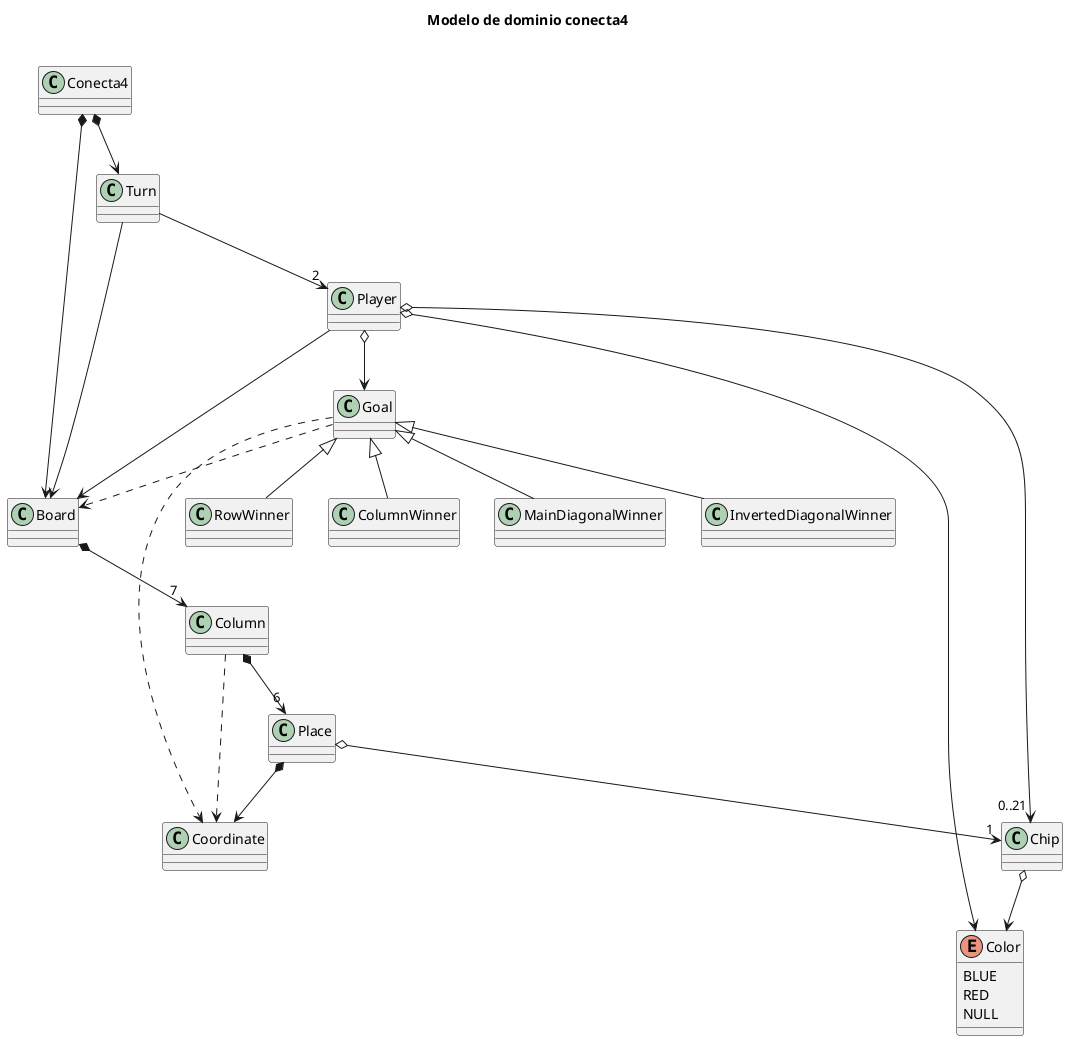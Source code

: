 @startuml Modelo_dominio_conecta4
title Modelo de dominio <b>conecta4</b>\n

Conecta4 *-down-> Board
Conecta4 *-down-> Turn

Turn -down-> "2" Player
Turn -down-> Board

Player -down-> Board
Player o-down-> "0..21" Chip
Player o-down-> Goal
Player o-down-> Color

Chip o-down-> Color

enum Color {
  BLUE
  RED
  NULL
}

Goal .down.> Board
Goal .down.> Coordinate

Board *-down-> "7" Column
Column *-down-> "6" Place
Column ..down-> Coordinate

Place *-down-> Coordinate
Place o-down-> "1" Chip

Goal <|-down- RowWinner
Goal <|-down- ColumnWinner
Goal <|-down- MainDiagonalWinner
Goal <|-down- InvertedDiagonalWinner

@enduml